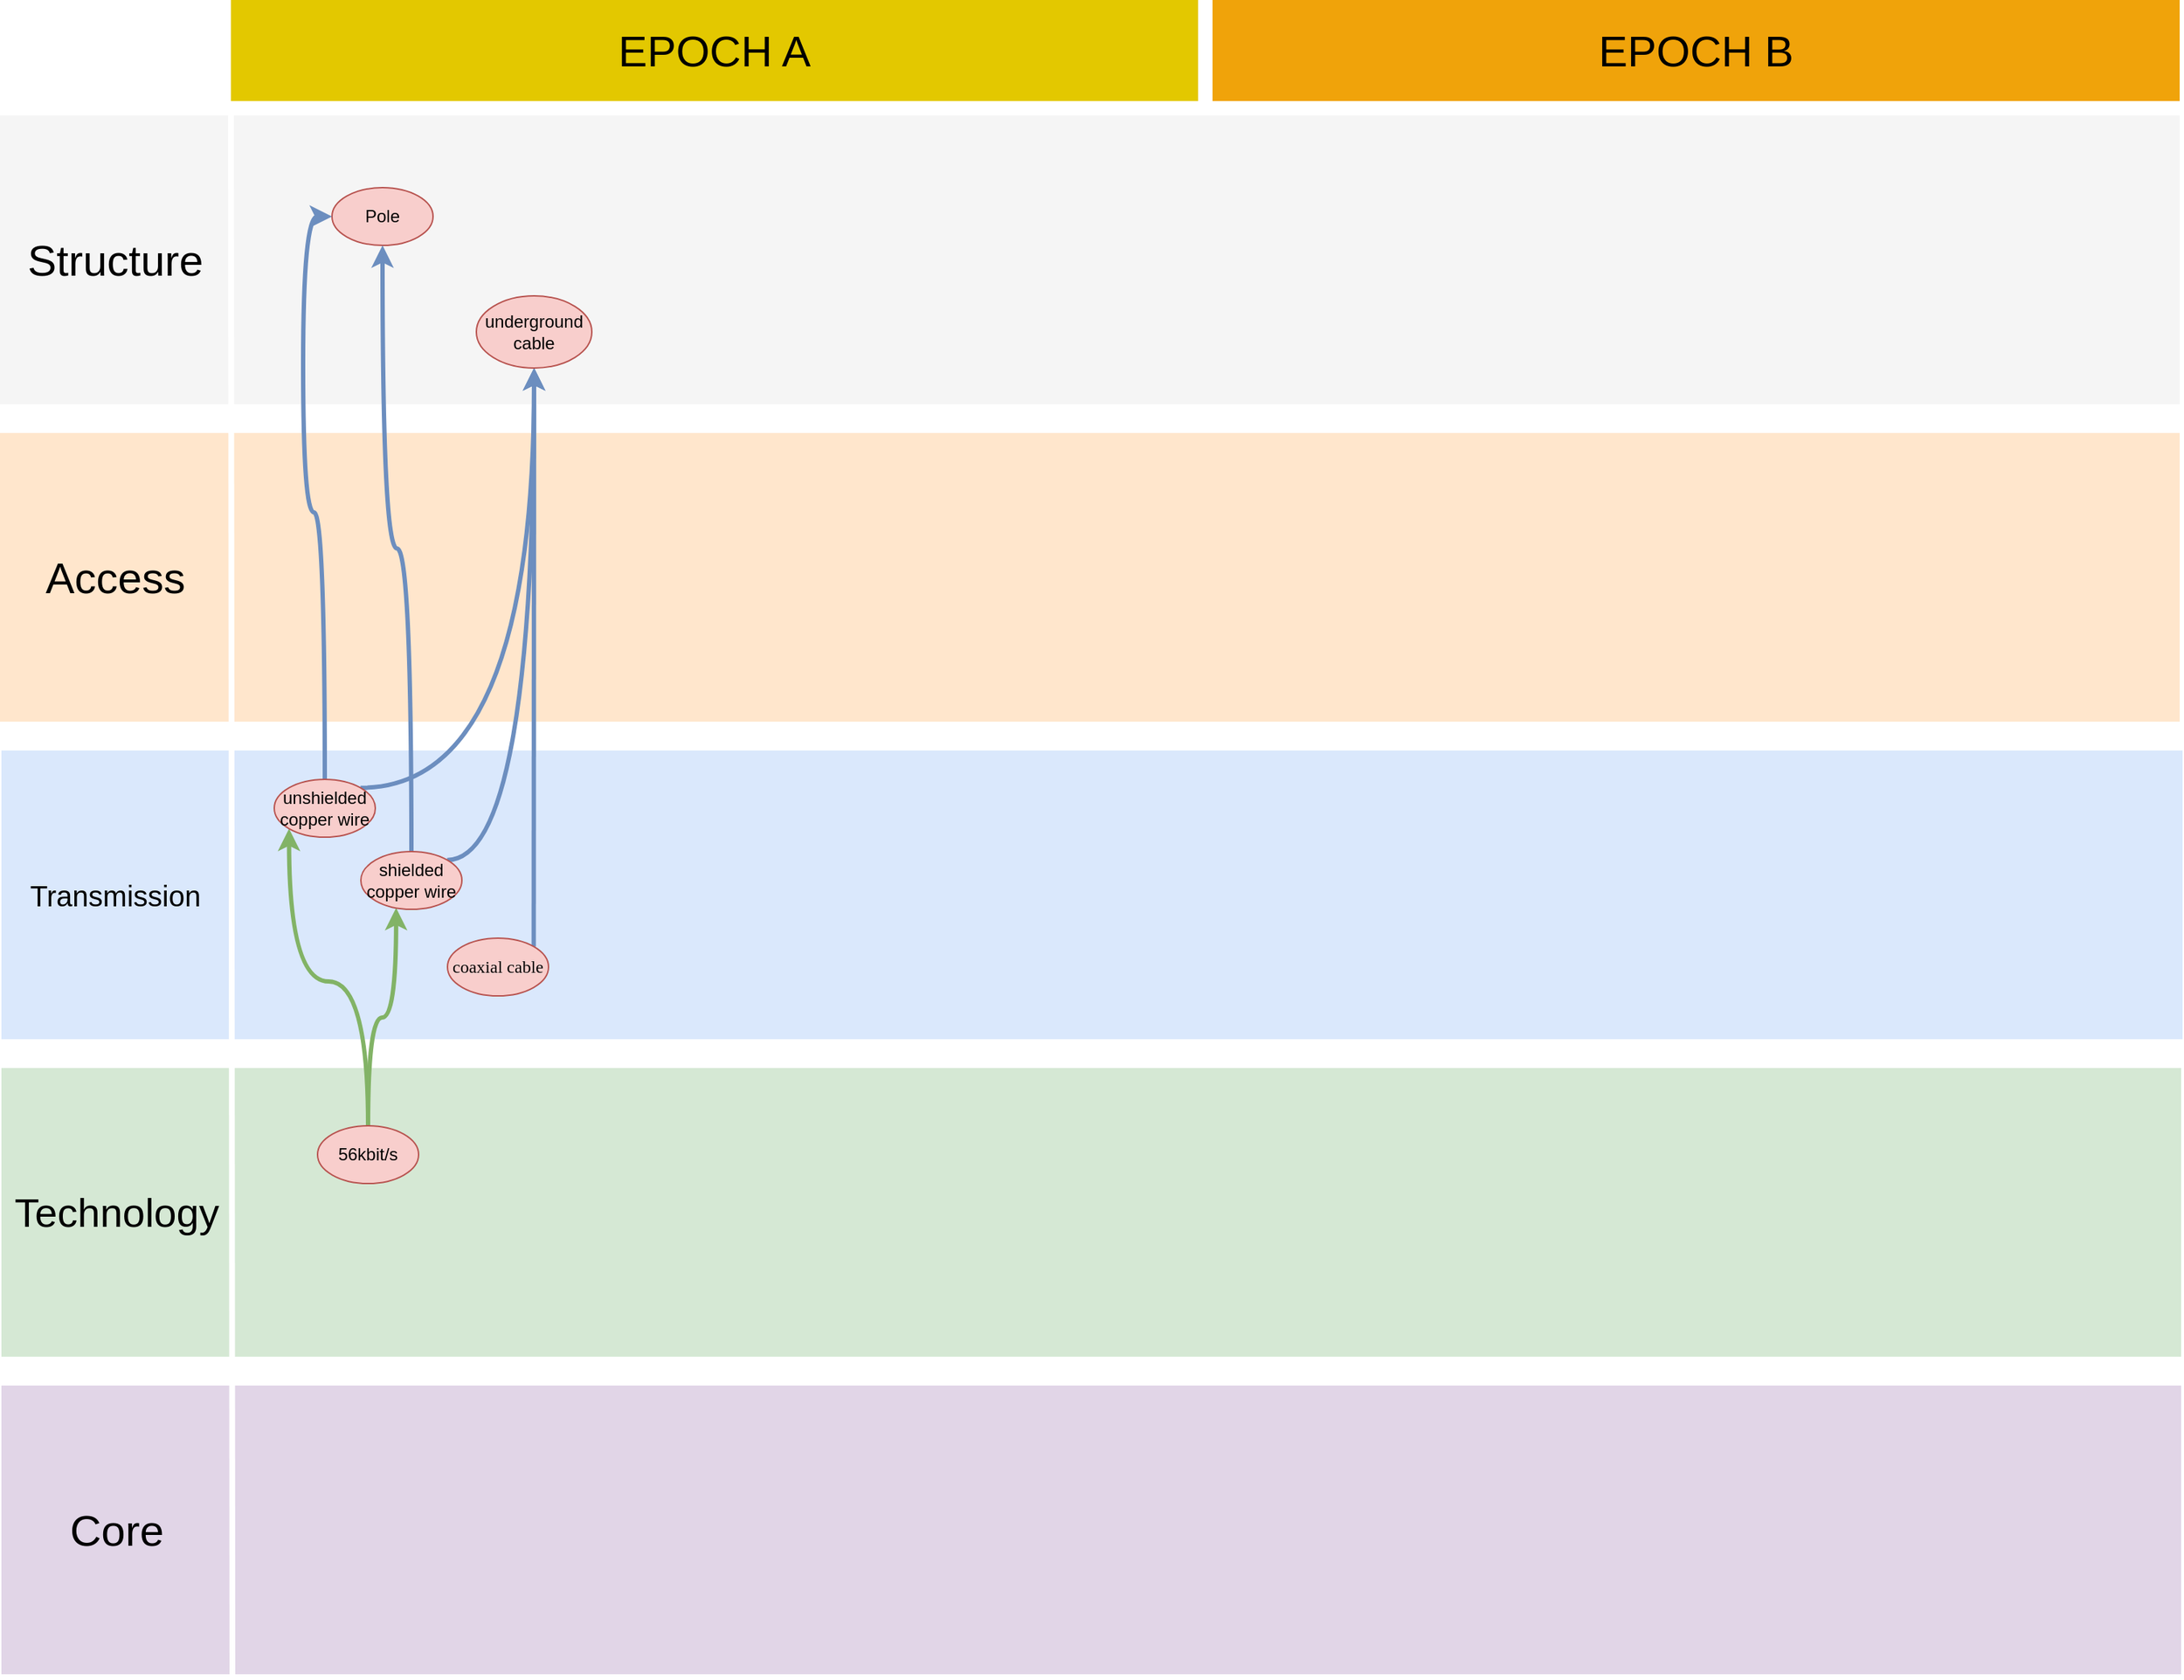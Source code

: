 <mxfile>
    <diagram id="M_bpCaEUXtsrfBVI-dHB" name="Seite-1">
        <mxGraphModel dx="1867" dy="2313" grid="1" gridSize="10" guides="1" tooltips="1" connect="1" arrows="1" fold="1" page="1" pageScale="1" pageWidth="827" pageHeight="1169" math="0" shadow="0">
            <root>
                <mxCell id="0"/>
                <mxCell id="1" parent="0"/>
                <mxCell id="mVyqkg123HM_XZHDsQZ0-4" value="" style="rounded=0;whiteSpace=wrap;html=1;fillColor=#dae8fc;strokeColor=none;strokeWidth=4;" parent="1" vertex="1">
                    <mxGeometry x="1" y="440" width="1511" height="200" as="geometry"/>
                </mxCell>
                <mxCell id="3jm2Od38Tj_tAcMKiyJK-2" value="" style="rounded=0;whiteSpace=wrap;html=1;fillColor=#e1d5e7;strokeColor=none;strokeWidth=4;" parent="1" vertex="1">
                    <mxGeometry x="1" y="880" width="1510" height="200" as="geometry"/>
                </mxCell>
                <mxCell id="mVyqkg123HM_XZHDsQZ0-9" value="" style="rounded=0;whiteSpace=wrap;html=1;fillColor=#ffe6cc;strokeColor=none;strokeWidth=4;" parent="1" vertex="1">
                    <mxGeometry y="220" width="1510" height="200" as="geometry"/>
                </mxCell>
                <mxCell id="mVyqkg123HM_XZHDsQZ0-2" value="" style="rounded=0;whiteSpace=wrap;html=1;fillColor=#f5f5f5;strokeColor=none;strokeWidth=4;fontColor=#333333;" parent="1" vertex="1">
                    <mxGeometry width="1510" height="200" as="geometry"/>
                </mxCell>
                <mxCell id="mVyqkg123HM_XZHDsQZ0-3" value="&lt;font style=&quot;font-size: 30px;&quot;&gt;Access&lt;/font&gt;" style="text;html=1;strokeColor=none;fillColor=none;align=center;verticalAlign=middle;whiteSpace=wrap;rounded=0;" parent="1" vertex="1">
                    <mxGeometry y="220" width="160" height="200" as="geometry"/>
                </mxCell>
                <mxCell id="mVyqkg123HM_XZHDsQZ0-5" value="&lt;font style=&quot;font-size: 20px;&quot;&gt;Transmission&lt;/font&gt;" style="text;html=1;strokeColor=none;fillColor=none;align=center;verticalAlign=middle;whiteSpace=wrap;rounded=0;" parent="1" vertex="1">
                    <mxGeometry y="440" width="160" height="200" as="geometry"/>
                </mxCell>
                <mxCell id="mVyqkg123HM_XZHDsQZ0-6" value="" style="rounded=0;whiteSpace=wrap;html=1;fillColor=#d5e8d4;strokeColor=none;strokeWidth=4;" parent="1" vertex="1">
                    <mxGeometry x="1" y="660" width="1510" height="200" as="geometry"/>
                </mxCell>
                <mxCell id="mVyqkg123HM_XZHDsQZ0-7" value="&lt;font style=&quot;font-size: 30px;&quot;&gt;Core&lt;/font&gt;" style="text;html=1;strokeColor=none;fillColor=none;align=center;verticalAlign=middle;whiteSpace=wrap;rounded=0;" parent="1" vertex="1">
                    <mxGeometry x="1" y="880" width="160" height="200" as="geometry"/>
                </mxCell>
                <mxCell id="mVyqkg123HM_XZHDsQZ0-8" value="" style="endArrow=none;html=1;rounded=0;fontSize=20;strokeWidth=4;entryX=1;entryY=1;entryDx=0;entryDy=0;strokeColor=#FFFFFF;" parent="1" target="mVyqkg123HM_XZHDsQZ0-7" edge="1">
                    <mxGeometry width="50" height="50" relative="1" as="geometry">
                        <mxPoint x="160" as="sourcePoint"/>
                        <mxPoint x="160" y="320" as="targetPoint"/>
                    </mxGeometry>
                </mxCell>
                <mxCell id="mVyqkg123HM_XZHDsQZ0-10" value="&lt;font style=&quot;font-size: 30px;&quot;&gt;Structure&lt;/font&gt;" style="text;html=1;strokeColor=none;fillColor=none;align=center;verticalAlign=middle;whiteSpace=wrap;rounded=0;" parent="1" vertex="1">
                    <mxGeometry width="160" height="200" as="geometry"/>
                </mxCell>
                <mxCell id="mVyqkg123HM_XZHDsQZ0-11" value="EPOCH A" style="text;html=1;strokeColor=none;fillColor=#e3c800;align=center;verticalAlign=middle;whiteSpace=wrap;rounded=0;fontSize=30;strokeWidth=4;fontColor=#000000;" parent="1" vertex="1">
                    <mxGeometry x="160" y="-80" width="670" height="70" as="geometry"/>
                </mxCell>
                <mxCell id="3jm2Od38Tj_tAcMKiyJK-1" value="Pole" style="ellipse;whiteSpace=wrap;html=1;fillColor=#f8cecc;strokeColor=#b85450;" parent="1" vertex="1">
                    <mxGeometry x="230" y="50" width="70" height="40" as="geometry"/>
                </mxCell>
                <mxCell id="3jm2Od38Tj_tAcMKiyJK-3" value="&lt;font style=&quot;font-size: 28px;&quot;&gt;Technology&lt;/font&gt;" style="text;html=1;strokeColor=none;fillColor=none;align=center;verticalAlign=middle;whiteSpace=wrap;rounded=0;" parent="1" vertex="1">
                    <mxGeometry x="1" y="660" width="160" height="200" as="geometry"/>
                </mxCell>
                <mxCell id="3jm2Od38Tj_tAcMKiyJK-10" style="edgeStyle=orthogonalEdgeStyle;curved=1;rounded=0;orthogonalLoop=1;jettySize=auto;html=1;exitX=0.5;exitY=0;exitDx=0;exitDy=0;entryX=0;entryY=1;entryDx=0;entryDy=0;fontSize=28;elbow=vertical;fillColor=#d5e8d4;strokeColor=#82b366;strokeWidth=3;" parent="1" source="3jm2Od38Tj_tAcMKiyJK-4" target="3jm2Od38Tj_tAcMKiyJK-6" edge="1">
                    <mxGeometry relative="1" as="geometry"/>
                </mxCell>
                <mxCell id="3jm2Od38Tj_tAcMKiyJK-11" style="edgeStyle=orthogonalEdgeStyle;curved=1;rounded=0;orthogonalLoop=1;jettySize=auto;html=1;exitX=0.5;exitY=0;exitDx=0;exitDy=0;entryX=0.349;entryY=0.976;entryDx=0;entryDy=0;entryPerimeter=0;fontSize=28;elbow=vertical;fillColor=#d5e8d4;strokeColor=#82b366;strokeWidth=3;" parent="1" source="3jm2Od38Tj_tAcMKiyJK-4" target="3jm2Od38Tj_tAcMKiyJK-7" edge="1">
                    <mxGeometry relative="1" as="geometry"/>
                </mxCell>
                <mxCell id="3jm2Od38Tj_tAcMKiyJK-4" value="56kbit/s" style="ellipse;whiteSpace=wrap;html=1;fillColor=#f8cecc;strokeColor=#b85450;" parent="1" vertex="1">
                    <mxGeometry x="220" y="700" width="70" height="40" as="geometry"/>
                </mxCell>
                <mxCell id="3jm2Od38Tj_tAcMKiyJK-8" style="edgeStyle=orthogonalEdgeStyle;rounded=0;orthogonalLoop=1;jettySize=auto;html=1;exitX=0.5;exitY=0;exitDx=0;exitDy=0;entryX=0;entryY=0.5;entryDx=0;entryDy=0;fontSize=28;elbow=vertical;curved=1;fillColor=#dae8fc;strokeColor=#6c8ebf;strokeWidth=3;" parent="1" source="3jm2Od38Tj_tAcMKiyJK-6" target="3jm2Od38Tj_tAcMKiyJK-1" edge="1">
                    <mxGeometry relative="1" as="geometry"/>
                </mxCell>
                <mxCell id="_qtBISLOYj1uzSgip38B-4" style="edgeStyle=orthogonalEdgeStyle;rounded=0;orthogonalLoop=1;jettySize=auto;html=1;exitX=1;exitY=0;exitDx=0;exitDy=0;entryX=0.5;entryY=1;entryDx=0;entryDy=0;fontSize=12;curved=1;strokeWidth=3;fillColor=#dae8fc;strokeColor=#6c8ebf;" parent="1" source="3jm2Od38Tj_tAcMKiyJK-6" target="_qtBISLOYj1uzSgip38B-3" edge="1">
                    <mxGeometry relative="1" as="geometry"/>
                </mxCell>
                <mxCell id="3jm2Od38Tj_tAcMKiyJK-6" value="unshielded&lt;br&gt;copper wire" style="ellipse;whiteSpace=wrap;html=1;fillColor=#f8cecc;strokeColor=#b85450;" parent="1" vertex="1">
                    <mxGeometry x="190" y="460" width="70" height="40" as="geometry"/>
                </mxCell>
                <mxCell id="3jm2Od38Tj_tAcMKiyJK-9" style="edgeStyle=orthogonalEdgeStyle;curved=1;rounded=0;orthogonalLoop=1;jettySize=auto;html=1;exitX=0.5;exitY=0;exitDx=0;exitDy=0;fontSize=28;elbow=vertical;fillColor=#dae8fc;strokeColor=#6c8ebf;strokeWidth=3;entryX=0.5;entryY=1;entryDx=0;entryDy=0;" parent="1" source="3jm2Od38Tj_tAcMKiyJK-7" target="3jm2Od38Tj_tAcMKiyJK-1" edge="1">
                    <mxGeometry relative="1" as="geometry">
                        <mxPoint x="330" y="310" as="targetPoint"/>
                    </mxGeometry>
                </mxCell>
                <mxCell id="_qtBISLOYj1uzSgip38B-5" style="edgeStyle=orthogonalEdgeStyle;curved=1;rounded=0;orthogonalLoop=1;jettySize=auto;html=1;exitX=1;exitY=0;exitDx=0;exitDy=0;entryX=0.5;entryY=1;entryDx=0;entryDy=0;fontSize=12;strokeWidth=3;fillColor=#dae8fc;strokeColor=#6c8ebf;" parent="1" source="3jm2Od38Tj_tAcMKiyJK-7" target="_qtBISLOYj1uzSgip38B-3" edge="1">
                    <mxGeometry relative="1" as="geometry"/>
                </mxCell>
                <mxCell id="3jm2Od38Tj_tAcMKiyJK-7" value="shielded&lt;br&gt;copper wire" style="ellipse;whiteSpace=wrap;html=1;fillColor=#f8cecc;strokeColor=#b85450;" parent="1" vertex="1">
                    <mxGeometry x="250" y="510" width="70" height="40" as="geometry"/>
                </mxCell>
                <mxCell id="_qtBISLOYj1uzSgip38B-1" value="EPOCH B" style="text;html=1;strokeColor=none;fillColor=#f0a30a;align=center;verticalAlign=middle;whiteSpace=wrap;rounded=0;fontSize=30;strokeWidth=4;fontColor=#000000;" parent="1" vertex="1">
                    <mxGeometry x="840" y="-80" width="670" height="70" as="geometry"/>
                </mxCell>
                <mxCell id="_qtBISLOYj1uzSgip38B-6" style="edgeStyle=orthogonalEdgeStyle;curved=1;rounded=0;orthogonalLoop=1;jettySize=auto;html=1;exitX=1;exitY=0;exitDx=0;exitDy=0;entryX=0.5;entryY=1;entryDx=0;entryDy=0;fontSize=12;strokeWidth=3;fillColor=#dae8fc;strokeColor=#6c8ebf;" parent="1" source="_qtBISLOYj1uzSgip38B-2" target="_qtBISLOYj1uzSgip38B-3" edge="1">
                    <mxGeometry relative="1" as="geometry"/>
                </mxCell>
                <mxCell id="_qtBISLOYj1uzSgip38B-2" value="&lt;span style=&quot;caret-color: rgb(0, 0, 0); font-family: -webkit-standard; text-align: start; text-size-adjust: auto;&quot;&gt;&lt;font style=&quot;font-size: 12px;&quot;&gt;coaxial cable&lt;/font&gt;&lt;/span&gt;" style="ellipse;whiteSpace=wrap;html=1;fillColor=#f8cecc;strokeColor=#b85450;" parent="1" vertex="1">
                    <mxGeometry x="310" y="570" width="70" height="40" as="geometry"/>
                </mxCell>
                <mxCell id="_qtBISLOYj1uzSgip38B-3" value="underground&lt;br&gt;cable" style="ellipse;whiteSpace=wrap;html=1;fillColor=#f8cecc;strokeColor=#b85450;" parent="1" vertex="1">
                    <mxGeometry x="330" y="125" width="80" height="50" as="geometry"/>
                </mxCell>
            </root>
        </mxGraphModel>
    </diagram>
</mxfile>